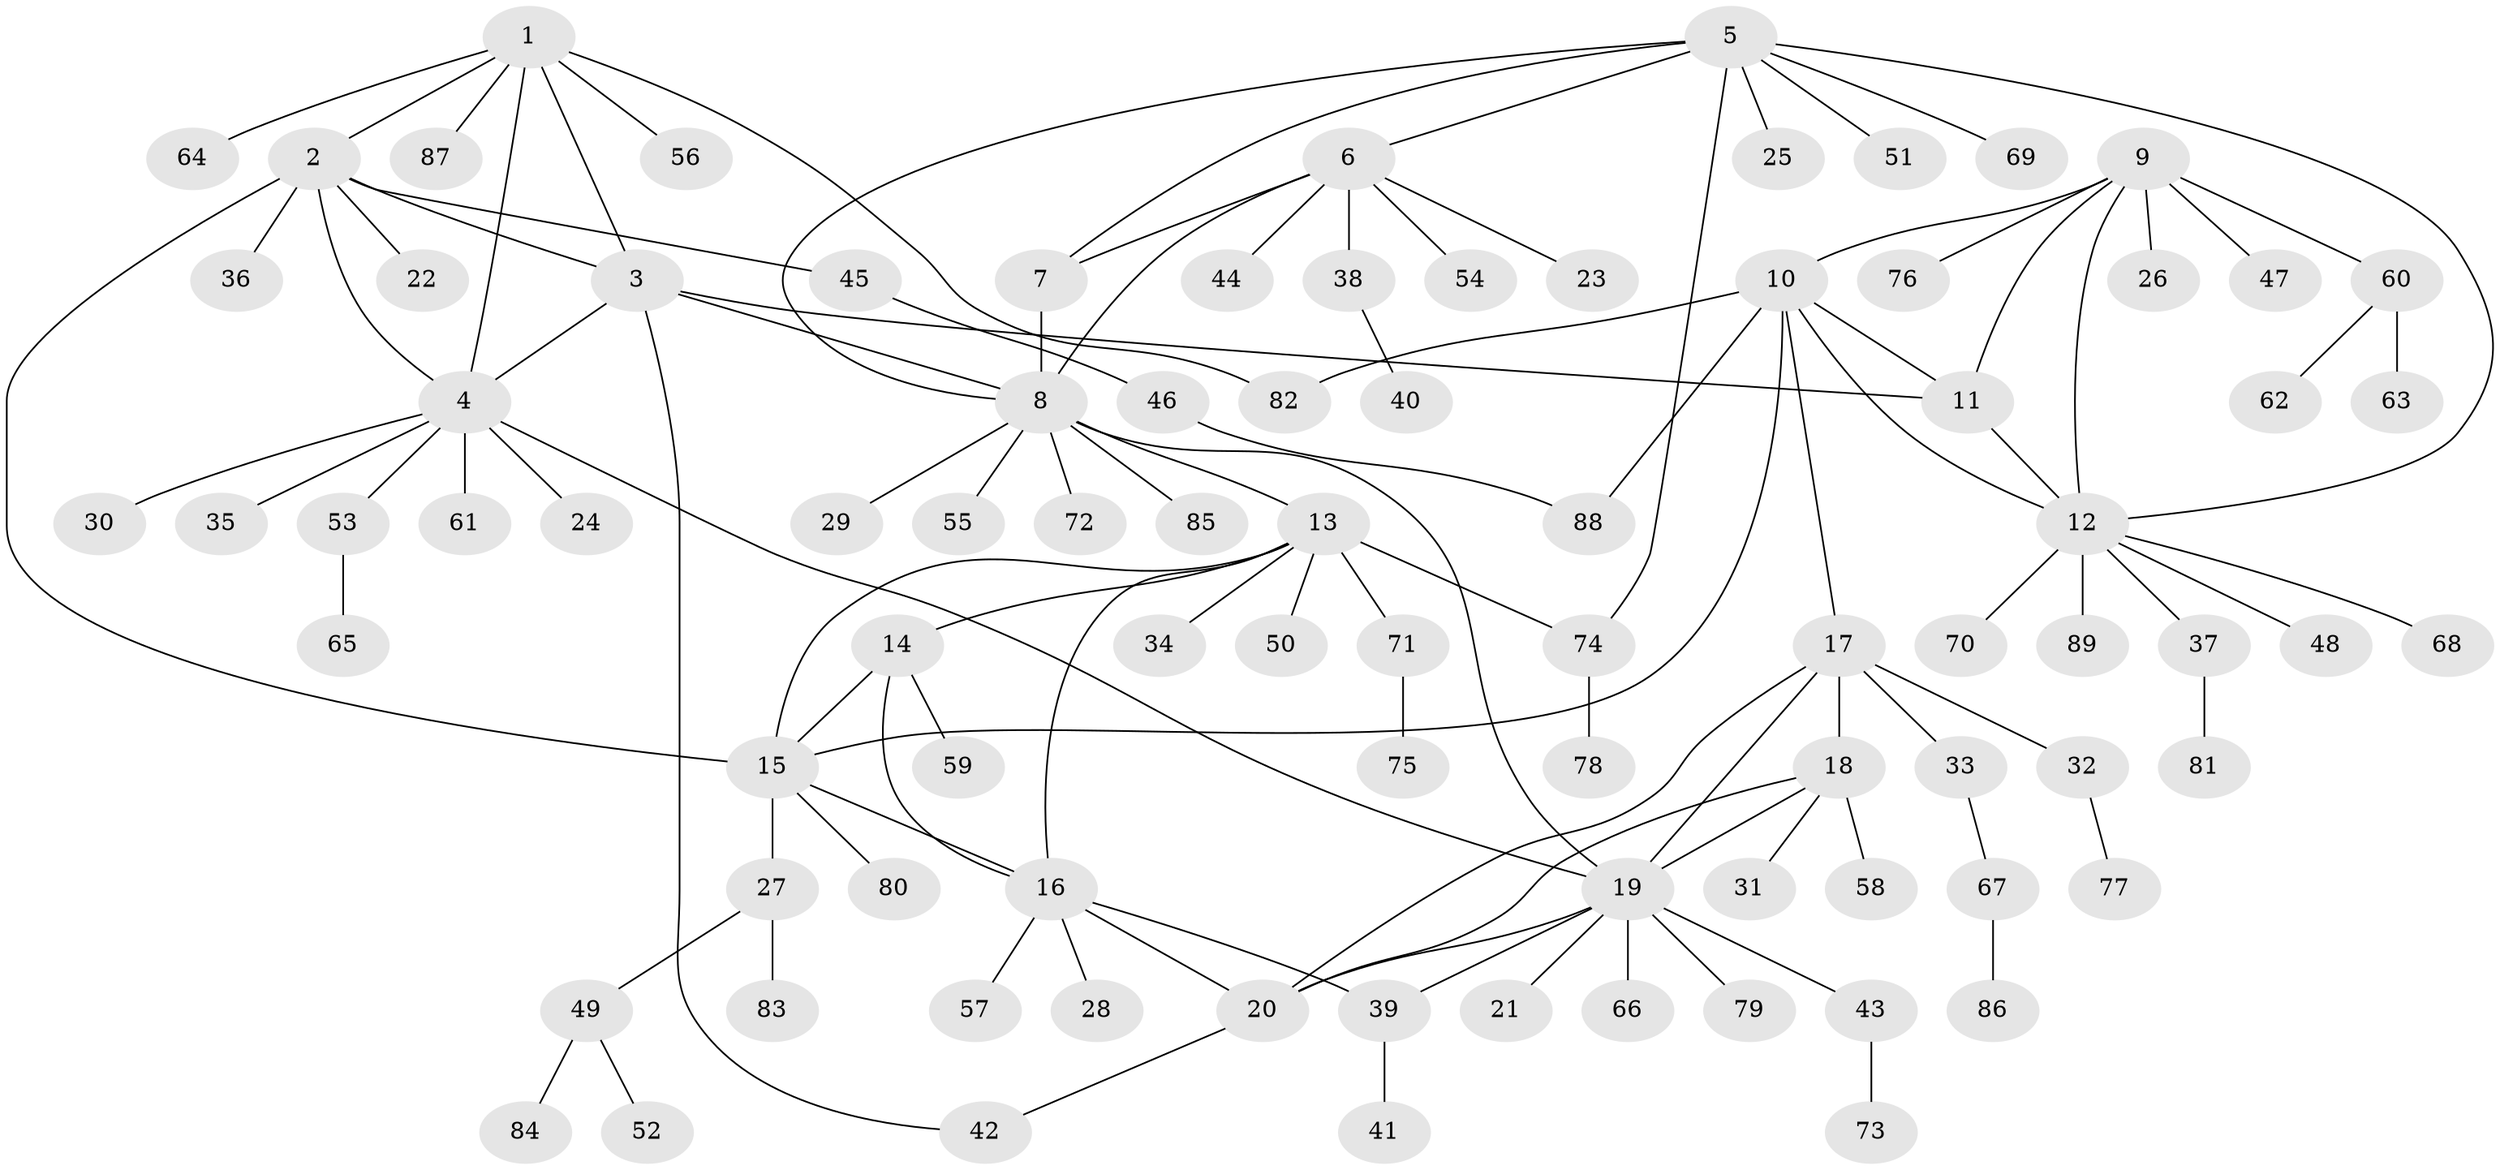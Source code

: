 // coarse degree distribution, {6: 0.05714285714285714, 4: 0.08571428571428572, 9: 0.08571428571428572, 5: 0.05714285714285714, 3: 0.02857142857142857, 8: 0.02857142857142857, 1: 0.6285714285714286, 2: 0.02857142857142857}
// Generated by graph-tools (version 1.1) at 2025/19/03/04/25 18:19:39]
// undirected, 89 vertices, 114 edges
graph export_dot {
graph [start="1"]
  node [color=gray90,style=filled];
  1;
  2;
  3;
  4;
  5;
  6;
  7;
  8;
  9;
  10;
  11;
  12;
  13;
  14;
  15;
  16;
  17;
  18;
  19;
  20;
  21;
  22;
  23;
  24;
  25;
  26;
  27;
  28;
  29;
  30;
  31;
  32;
  33;
  34;
  35;
  36;
  37;
  38;
  39;
  40;
  41;
  42;
  43;
  44;
  45;
  46;
  47;
  48;
  49;
  50;
  51;
  52;
  53;
  54;
  55;
  56;
  57;
  58;
  59;
  60;
  61;
  62;
  63;
  64;
  65;
  66;
  67;
  68;
  69;
  70;
  71;
  72;
  73;
  74;
  75;
  76;
  77;
  78;
  79;
  80;
  81;
  82;
  83;
  84;
  85;
  86;
  87;
  88;
  89;
  1 -- 2;
  1 -- 3;
  1 -- 4;
  1 -- 56;
  1 -- 64;
  1 -- 82;
  1 -- 87;
  2 -- 3;
  2 -- 4;
  2 -- 15;
  2 -- 22;
  2 -- 36;
  2 -- 45;
  3 -- 4;
  3 -- 8;
  3 -- 11;
  3 -- 42;
  4 -- 19;
  4 -- 24;
  4 -- 30;
  4 -- 35;
  4 -- 53;
  4 -- 61;
  5 -- 6;
  5 -- 7;
  5 -- 8;
  5 -- 12;
  5 -- 25;
  5 -- 51;
  5 -- 69;
  5 -- 74;
  6 -- 7;
  6 -- 8;
  6 -- 23;
  6 -- 38;
  6 -- 44;
  6 -- 54;
  7 -- 8;
  8 -- 13;
  8 -- 19;
  8 -- 29;
  8 -- 55;
  8 -- 72;
  8 -- 85;
  9 -- 10;
  9 -- 11;
  9 -- 12;
  9 -- 26;
  9 -- 47;
  9 -- 60;
  9 -- 76;
  10 -- 11;
  10 -- 12;
  10 -- 15;
  10 -- 17;
  10 -- 82;
  10 -- 88;
  11 -- 12;
  12 -- 37;
  12 -- 48;
  12 -- 68;
  12 -- 70;
  12 -- 89;
  13 -- 14;
  13 -- 15;
  13 -- 16;
  13 -- 34;
  13 -- 50;
  13 -- 71;
  13 -- 74;
  14 -- 15;
  14 -- 16;
  14 -- 59;
  15 -- 16;
  15 -- 27;
  15 -- 80;
  16 -- 20;
  16 -- 28;
  16 -- 39;
  16 -- 57;
  17 -- 18;
  17 -- 19;
  17 -- 20;
  17 -- 32;
  17 -- 33;
  18 -- 19;
  18 -- 20;
  18 -- 31;
  18 -- 58;
  19 -- 20;
  19 -- 21;
  19 -- 39;
  19 -- 43;
  19 -- 66;
  19 -- 79;
  20 -- 42;
  27 -- 49;
  27 -- 83;
  32 -- 77;
  33 -- 67;
  37 -- 81;
  38 -- 40;
  39 -- 41;
  43 -- 73;
  45 -- 46;
  46 -- 88;
  49 -- 52;
  49 -- 84;
  53 -- 65;
  60 -- 62;
  60 -- 63;
  67 -- 86;
  71 -- 75;
  74 -- 78;
}
